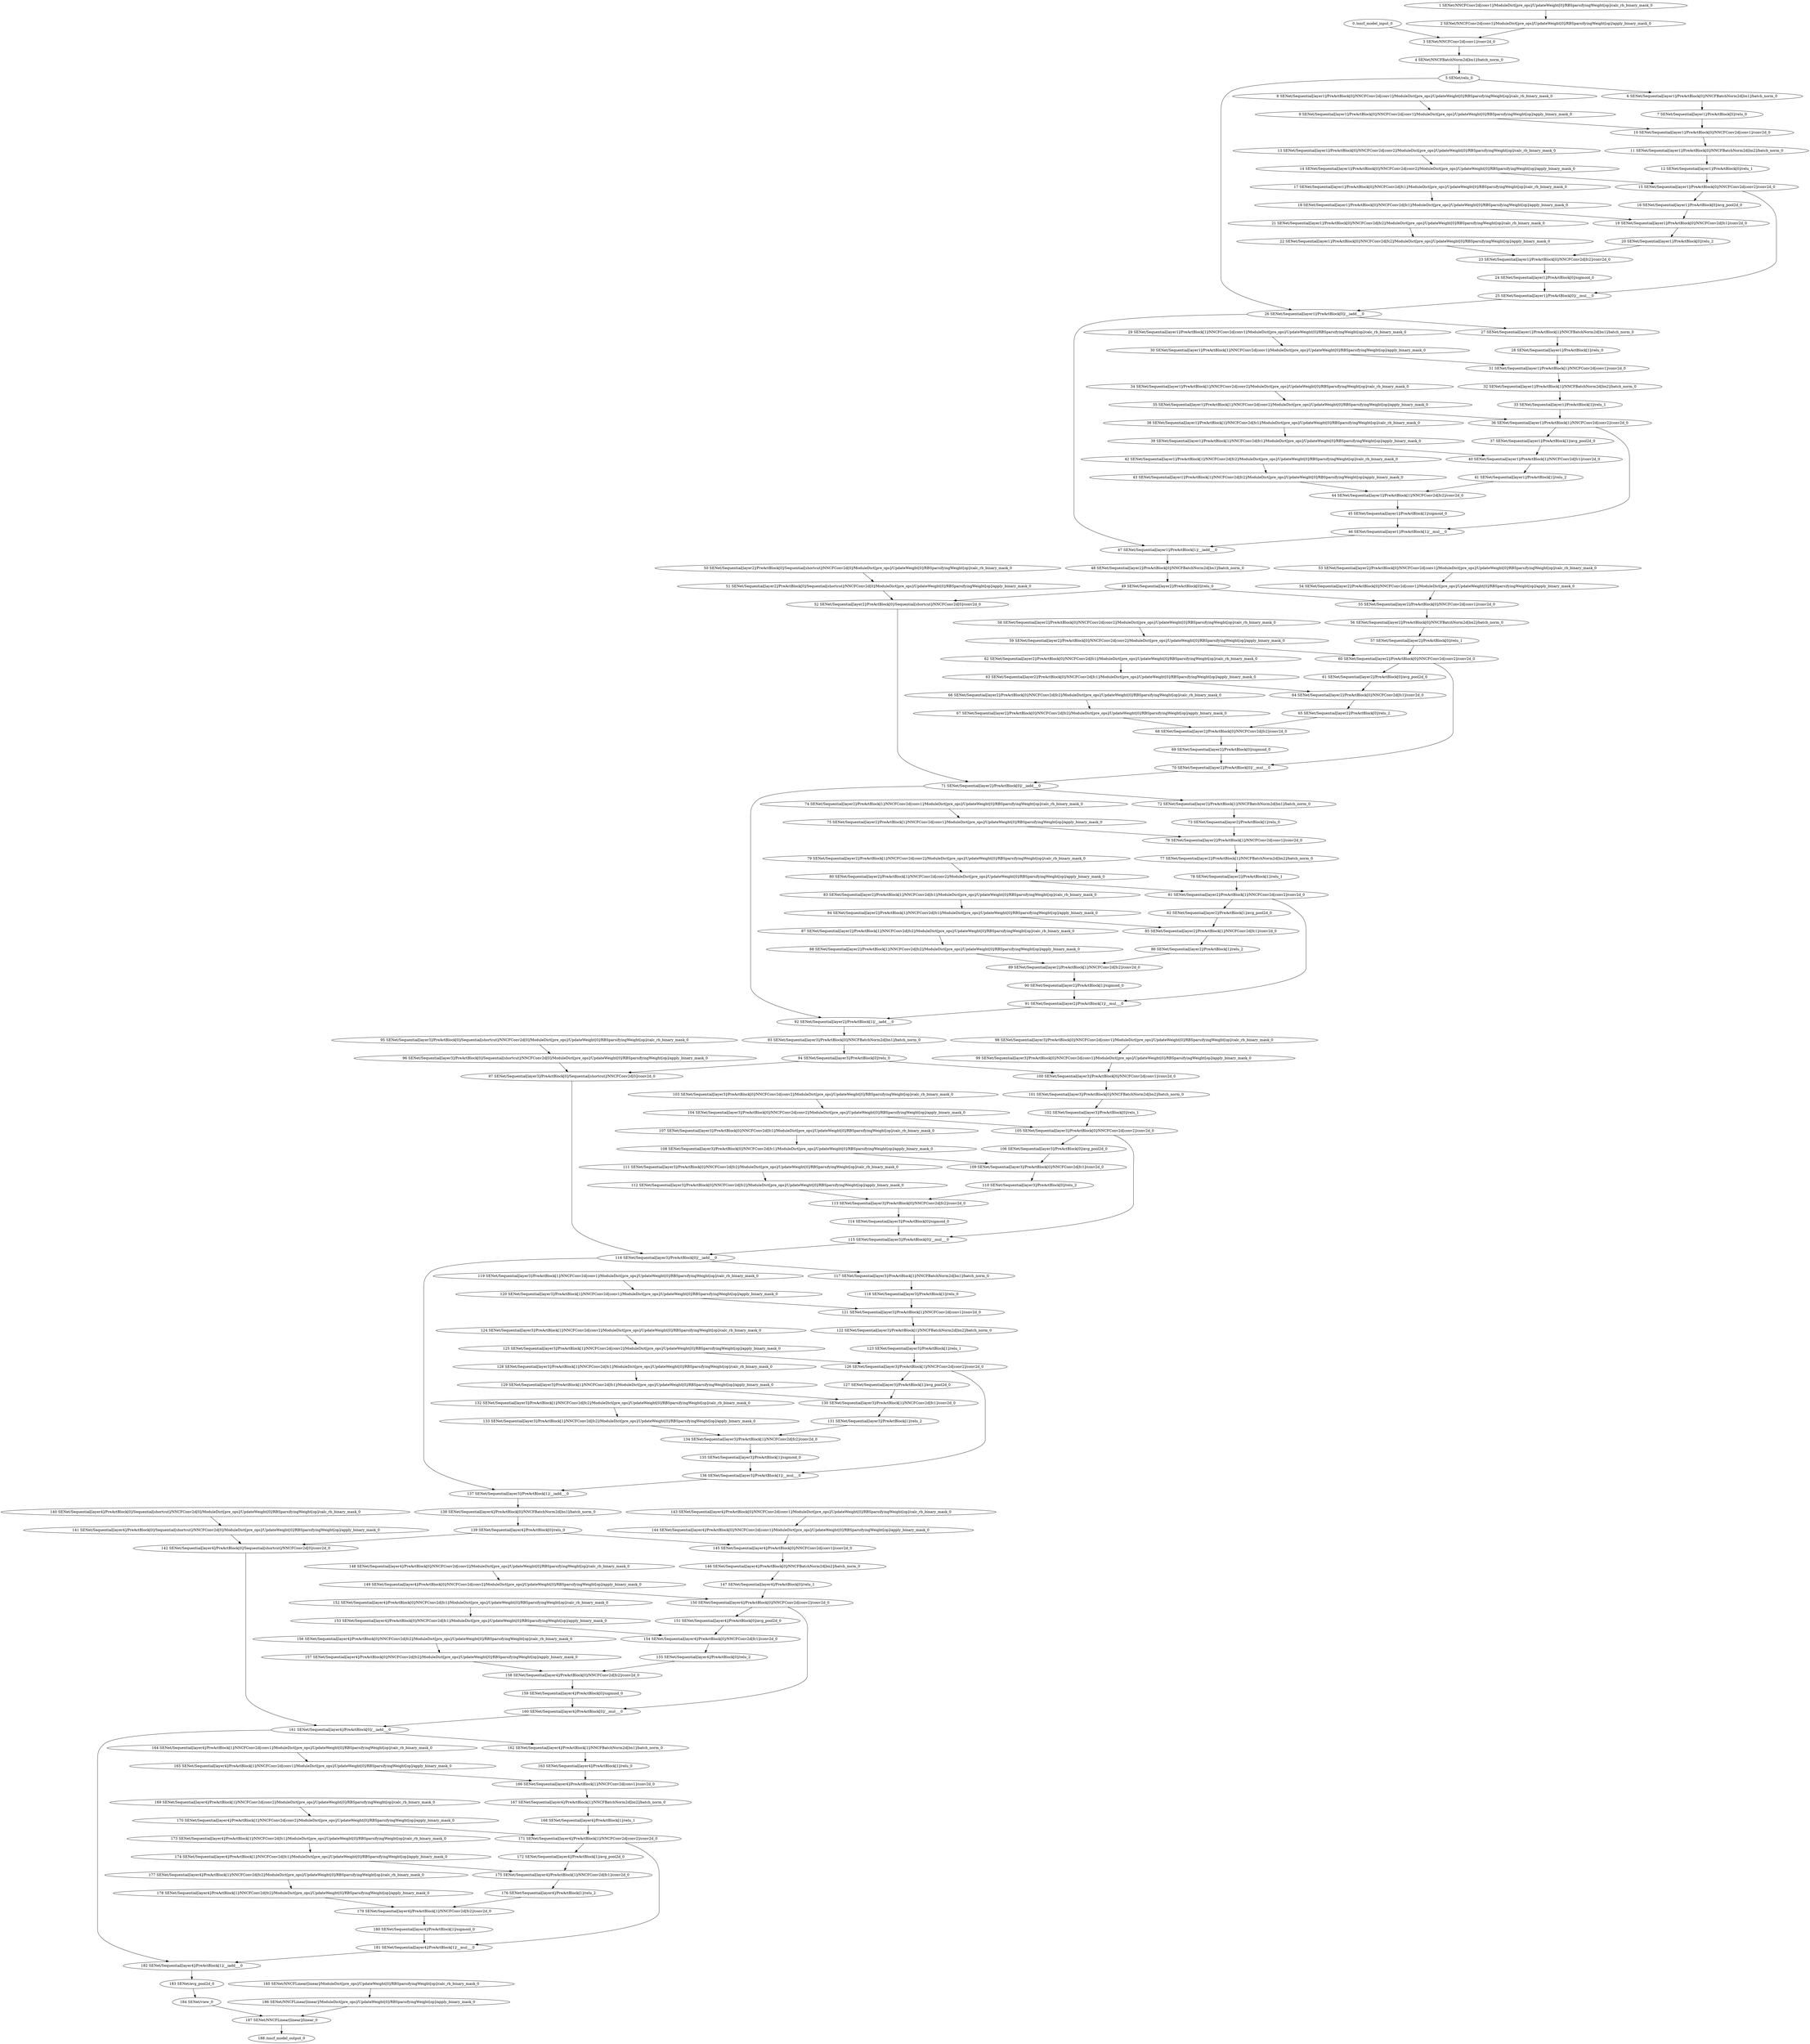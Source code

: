 strict digraph  {
"0 /nncf_model_input_0" [id=0, type=nncf_model_input];
"1 SENet/NNCFConv2d[conv1]/ModuleDict[pre_ops]/UpdateWeight[0]/RBSparsifyingWeight[op]/calc_rb_binary_mask_0" [id=1, type=calc_rb_binary_mask];
"2 SENet/NNCFConv2d[conv1]/ModuleDict[pre_ops]/UpdateWeight[0]/RBSparsifyingWeight[op]/apply_binary_mask_0" [id=2, type=apply_binary_mask];
"3 SENet/NNCFConv2d[conv1]/conv2d_0" [id=3, type=conv2d];
"4 SENet/NNCFBatchNorm2d[bn1]/batch_norm_0" [id=4, type=batch_norm];
"5 SENet/relu_0" [id=5, type=relu];
"6 SENet/Sequential[layer1]/PreActBlock[0]/NNCFBatchNorm2d[bn1]/batch_norm_0" [id=6, type=batch_norm];
"7 SENet/Sequential[layer1]/PreActBlock[0]/relu_0" [id=7, type=relu];
"8 SENet/Sequential[layer1]/PreActBlock[0]/NNCFConv2d[conv1]/ModuleDict[pre_ops]/UpdateWeight[0]/RBSparsifyingWeight[op]/calc_rb_binary_mask_0" [id=8, type=calc_rb_binary_mask];
"9 SENet/Sequential[layer1]/PreActBlock[0]/NNCFConv2d[conv1]/ModuleDict[pre_ops]/UpdateWeight[0]/RBSparsifyingWeight[op]/apply_binary_mask_0" [id=9, type=apply_binary_mask];
"10 SENet/Sequential[layer1]/PreActBlock[0]/NNCFConv2d[conv1]/conv2d_0" [id=10, type=conv2d];
"11 SENet/Sequential[layer1]/PreActBlock[0]/NNCFBatchNorm2d[bn2]/batch_norm_0" [id=11, type=batch_norm];
"12 SENet/Sequential[layer1]/PreActBlock[0]/relu_1" [id=12, type=relu];
"13 SENet/Sequential[layer1]/PreActBlock[0]/NNCFConv2d[conv2]/ModuleDict[pre_ops]/UpdateWeight[0]/RBSparsifyingWeight[op]/calc_rb_binary_mask_0" [id=13, type=calc_rb_binary_mask];
"14 SENet/Sequential[layer1]/PreActBlock[0]/NNCFConv2d[conv2]/ModuleDict[pre_ops]/UpdateWeight[0]/RBSparsifyingWeight[op]/apply_binary_mask_0" [id=14, type=apply_binary_mask];
"15 SENet/Sequential[layer1]/PreActBlock[0]/NNCFConv2d[conv2]/conv2d_0" [id=15, type=conv2d];
"16 SENet/Sequential[layer1]/PreActBlock[0]/avg_pool2d_0" [id=16, type=avg_pool2d];
"17 SENet/Sequential[layer1]/PreActBlock[0]/NNCFConv2d[fc1]/ModuleDict[pre_ops]/UpdateWeight[0]/RBSparsifyingWeight[op]/calc_rb_binary_mask_0" [id=17, type=calc_rb_binary_mask];
"18 SENet/Sequential[layer1]/PreActBlock[0]/NNCFConv2d[fc1]/ModuleDict[pre_ops]/UpdateWeight[0]/RBSparsifyingWeight[op]/apply_binary_mask_0" [id=18, type=apply_binary_mask];
"19 SENet/Sequential[layer1]/PreActBlock[0]/NNCFConv2d[fc1]/conv2d_0" [id=19, type=conv2d];
"20 SENet/Sequential[layer1]/PreActBlock[0]/relu_2" [id=20, type=relu];
"21 SENet/Sequential[layer1]/PreActBlock[0]/NNCFConv2d[fc2]/ModuleDict[pre_ops]/UpdateWeight[0]/RBSparsifyingWeight[op]/calc_rb_binary_mask_0" [id=21, type=calc_rb_binary_mask];
"22 SENet/Sequential[layer1]/PreActBlock[0]/NNCFConv2d[fc2]/ModuleDict[pre_ops]/UpdateWeight[0]/RBSparsifyingWeight[op]/apply_binary_mask_0" [id=22, type=apply_binary_mask];
"23 SENet/Sequential[layer1]/PreActBlock[0]/NNCFConv2d[fc2]/conv2d_0" [id=23, type=conv2d];
"24 SENet/Sequential[layer1]/PreActBlock[0]/sigmoid_0" [id=24, type=sigmoid];
"25 SENet/Sequential[layer1]/PreActBlock[0]/__mul___0" [id=25, type=__mul__];
"26 SENet/Sequential[layer1]/PreActBlock[0]/__iadd___0" [id=26, type=__iadd__];
"27 SENet/Sequential[layer1]/PreActBlock[1]/NNCFBatchNorm2d[bn1]/batch_norm_0" [id=27, type=batch_norm];
"28 SENet/Sequential[layer1]/PreActBlock[1]/relu_0" [id=28, type=relu];
"29 SENet/Sequential[layer1]/PreActBlock[1]/NNCFConv2d[conv1]/ModuleDict[pre_ops]/UpdateWeight[0]/RBSparsifyingWeight[op]/calc_rb_binary_mask_0" [id=29, type=calc_rb_binary_mask];
"30 SENet/Sequential[layer1]/PreActBlock[1]/NNCFConv2d[conv1]/ModuleDict[pre_ops]/UpdateWeight[0]/RBSparsifyingWeight[op]/apply_binary_mask_0" [id=30, type=apply_binary_mask];
"31 SENet/Sequential[layer1]/PreActBlock[1]/NNCFConv2d[conv1]/conv2d_0" [id=31, type=conv2d];
"32 SENet/Sequential[layer1]/PreActBlock[1]/NNCFBatchNorm2d[bn2]/batch_norm_0" [id=32, type=batch_norm];
"33 SENet/Sequential[layer1]/PreActBlock[1]/relu_1" [id=33, type=relu];
"34 SENet/Sequential[layer1]/PreActBlock[1]/NNCFConv2d[conv2]/ModuleDict[pre_ops]/UpdateWeight[0]/RBSparsifyingWeight[op]/calc_rb_binary_mask_0" [id=34, type=calc_rb_binary_mask];
"35 SENet/Sequential[layer1]/PreActBlock[1]/NNCFConv2d[conv2]/ModuleDict[pre_ops]/UpdateWeight[0]/RBSparsifyingWeight[op]/apply_binary_mask_0" [id=35, type=apply_binary_mask];
"36 SENet/Sequential[layer1]/PreActBlock[1]/NNCFConv2d[conv2]/conv2d_0" [id=36, type=conv2d];
"37 SENet/Sequential[layer1]/PreActBlock[1]/avg_pool2d_0" [id=37, type=avg_pool2d];
"38 SENet/Sequential[layer1]/PreActBlock[1]/NNCFConv2d[fc1]/ModuleDict[pre_ops]/UpdateWeight[0]/RBSparsifyingWeight[op]/calc_rb_binary_mask_0" [id=38, type=calc_rb_binary_mask];
"39 SENet/Sequential[layer1]/PreActBlock[1]/NNCFConv2d[fc1]/ModuleDict[pre_ops]/UpdateWeight[0]/RBSparsifyingWeight[op]/apply_binary_mask_0" [id=39, type=apply_binary_mask];
"40 SENet/Sequential[layer1]/PreActBlock[1]/NNCFConv2d[fc1]/conv2d_0" [id=40, type=conv2d];
"41 SENet/Sequential[layer1]/PreActBlock[1]/relu_2" [id=41, type=relu];
"42 SENet/Sequential[layer1]/PreActBlock[1]/NNCFConv2d[fc2]/ModuleDict[pre_ops]/UpdateWeight[0]/RBSparsifyingWeight[op]/calc_rb_binary_mask_0" [id=42, type=calc_rb_binary_mask];
"43 SENet/Sequential[layer1]/PreActBlock[1]/NNCFConv2d[fc2]/ModuleDict[pre_ops]/UpdateWeight[0]/RBSparsifyingWeight[op]/apply_binary_mask_0" [id=43, type=apply_binary_mask];
"44 SENet/Sequential[layer1]/PreActBlock[1]/NNCFConv2d[fc2]/conv2d_0" [id=44, type=conv2d];
"45 SENet/Sequential[layer1]/PreActBlock[1]/sigmoid_0" [id=45, type=sigmoid];
"46 SENet/Sequential[layer1]/PreActBlock[1]/__mul___0" [id=46, type=__mul__];
"47 SENet/Sequential[layer1]/PreActBlock[1]/__iadd___0" [id=47, type=__iadd__];
"48 SENet/Sequential[layer2]/PreActBlock[0]/NNCFBatchNorm2d[bn1]/batch_norm_0" [id=48, type=batch_norm];
"49 SENet/Sequential[layer2]/PreActBlock[0]/relu_0" [id=49, type=relu];
"50 SENet/Sequential[layer2]/PreActBlock[0]/Sequential[shortcut]/NNCFConv2d[0]/ModuleDict[pre_ops]/UpdateWeight[0]/RBSparsifyingWeight[op]/calc_rb_binary_mask_0" [id=50, type=calc_rb_binary_mask];
"51 SENet/Sequential[layer2]/PreActBlock[0]/Sequential[shortcut]/NNCFConv2d[0]/ModuleDict[pre_ops]/UpdateWeight[0]/RBSparsifyingWeight[op]/apply_binary_mask_0" [id=51, type=apply_binary_mask];
"52 SENet/Sequential[layer2]/PreActBlock[0]/Sequential[shortcut]/NNCFConv2d[0]/conv2d_0" [id=52, type=conv2d];
"53 SENet/Sequential[layer2]/PreActBlock[0]/NNCFConv2d[conv1]/ModuleDict[pre_ops]/UpdateWeight[0]/RBSparsifyingWeight[op]/calc_rb_binary_mask_0" [id=53, type=calc_rb_binary_mask];
"54 SENet/Sequential[layer2]/PreActBlock[0]/NNCFConv2d[conv1]/ModuleDict[pre_ops]/UpdateWeight[0]/RBSparsifyingWeight[op]/apply_binary_mask_0" [id=54, type=apply_binary_mask];
"55 SENet/Sequential[layer2]/PreActBlock[0]/NNCFConv2d[conv1]/conv2d_0" [id=55, type=conv2d];
"56 SENet/Sequential[layer2]/PreActBlock[0]/NNCFBatchNorm2d[bn2]/batch_norm_0" [id=56, type=batch_norm];
"57 SENet/Sequential[layer2]/PreActBlock[0]/relu_1" [id=57, type=relu];
"58 SENet/Sequential[layer2]/PreActBlock[0]/NNCFConv2d[conv2]/ModuleDict[pre_ops]/UpdateWeight[0]/RBSparsifyingWeight[op]/calc_rb_binary_mask_0" [id=58, type=calc_rb_binary_mask];
"59 SENet/Sequential[layer2]/PreActBlock[0]/NNCFConv2d[conv2]/ModuleDict[pre_ops]/UpdateWeight[0]/RBSparsifyingWeight[op]/apply_binary_mask_0" [id=59, type=apply_binary_mask];
"60 SENet/Sequential[layer2]/PreActBlock[0]/NNCFConv2d[conv2]/conv2d_0" [id=60, type=conv2d];
"61 SENet/Sequential[layer2]/PreActBlock[0]/avg_pool2d_0" [id=61, type=avg_pool2d];
"62 SENet/Sequential[layer2]/PreActBlock[0]/NNCFConv2d[fc1]/ModuleDict[pre_ops]/UpdateWeight[0]/RBSparsifyingWeight[op]/calc_rb_binary_mask_0" [id=62, type=calc_rb_binary_mask];
"63 SENet/Sequential[layer2]/PreActBlock[0]/NNCFConv2d[fc1]/ModuleDict[pre_ops]/UpdateWeight[0]/RBSparsifyingWeight[op]/apply_binary_mask_0" [id=63, type=apply_binary_mask];
"64 SENet/Sequential[layer2]/PreActBlock[0]/NNCFConv2d[fc1]/conv2d_0" [id=64, type=conv2d];
"65 SENet/Sequential[layer2]/PreActBlock[0]/relu_2" [id=65, type=relu];
"66 SENet/Sequential[layer2]/PreActBlock[0]/NNCFConv2d[fc2]/ModuleDict[pre_ops]/UpdateWeight[0]/RBSparsifyingWeight[op]/calc_rb_binary_mask_0" [id=66, type=calc_rb_binary_mask];
"67 SENet/Sequential[layer2]/PreActBlock[0]/NNCFConv2d[fc2]/ModuleDict[pre_ops]/UpdateWeight[0]/RBSparsifyingWeight[op]/apply_binary_mask_0" [id=67, type=apply_binary_mask];
"68 SENet/Sequential[layer2]/PreActBlock[0]/NNCFConv2d[fc2]/conv2d_0" [id=68, type=conv2d];
"69 SENet/Sequential[layer2]/PreActBlock[0]/sigmoid_0" [id=69, type=sigmoid];
"70 SENet/Sequential[layer2]/PreActBlock[0]/__mul___0" [id=70, type=__mul__];
"71 SENet/Sequential[layer2]/PreActBlock[0]/__iadd___0" [id=71, type=__iadd__];
"72 SENet/Sequential[layer2]/PreActBlock[1]/NNCFBatchNorm2d[bn1]/batch_norm_0" [id=72, type=batch_norm];
"73 SENet/Sequential[layer2]/PreActBlock[1]/relu_0" [id=73, type=relu];
"74 SENet/Sequential[layer2]/PreActBlock[1]/NNCFConv2d[conv1]/ModuleDict[pre_ops]/UpdateWeight[0]/RBSparsifyingWeight[op]/calc_rb_binary_mask_0" [id=74, type=calc_rb_binary_mask];
"75 SENet/Sequential[layer2]/PreActBlock[1]/NNCFConv2d[conv1]/ModuleDict[pre_ops]/UpdateWeight[0]/RBSparsifyingWeight[op]/apply_binary_mask_0" [id=75, type=apply_binary_mask];
"76 SENet/Sequential[layer2]/PreActBlock[1]/NNCFConv2d[conv1]/conv2d_0" [id=76, type=conv2d];
"77 SENet/Sequential[layer2]/PreActBlock[1]/NNCFBatchNorm2d[bn2]/batch_norm_0" [id=77, type=batch_norm];
"78 SENet/Sequential[layer2]/PreActBlock[1]/relu_1" [id=78, type=relu];
"79 SENet/Sequential[layer2]/PreActBlock[1]/NNCFConv2d[conv2]/ModuleDict[pre_ops]/UpdateWeight[0]/RBSparsifyingWeight[op]/calc_rb_binary_mask_0" [id=79, type=calc_rb_binary_mask];
"80 SENet/Sequential[layer2]/PreActBlock[1]/NNCFConv2d[conv2]/ModuleDict[pre_ops]/UpdateWeight[0]/RBSparsifyingWeight[op]/apply_binary_mask_0" [id=80, type=apply_binary_mask];
"81 SENet/Sequential[layer2]/PreActBlock[1]/NNCFConv2d[conv2]/conv2d_0" [id=81, type=conv2d];
"82 SENet/Sequential[layer2]/PreActBlock[1]/avg_pool2d_0" [id=82, type=avg_pool2d];
"83 SENet/Sequential[layer2]/PreActBlock[1]/NNCFConv2d[fc1]/ModuleDict[pre_ops]/UpdateWeight[0]/RBSparsifyingWeight[op]/calc_rb_binary_mask_0" [id=83, type=calc_rb_binary_mask];
"84 SENet/Sequential[layer2]/PreActBlock[1]/NNCFConv2d[fc1]/ModuleDict[pre_ops]/UpdateWeight[0]/RBSparsifyingWeight[op]/apply_binary_mask_0" [id=84, type=apply_binary_mask];
"85 SENet/Sequential[layer2]/PreActBlock[1]/NNCFConv2d[fc1]/conv2d_0" [id=85, type=conv2d];
"86 SENet/Sequential[layer2]/PreActBlock[1]/relu_2" [id=86, type=relu];
"87 SENet/Sequential[layer2]/PreActBlock[1]/NNCFConv2d[fc2]/ModuleDict[pre_ops]/UpdateWeight[0]/RBSparsifyingWeight[op]/calc_rb_binary_mask_0" [id=87, type=calc_rb_binary_mask];
"88 SENet/Sequential[layer2]/PreActBlock[1]/NNCFConv2d[fc2]/ModuleDict[pre_ops]/UpdateWeight[0]/RBSparsifyingWeight[op]/apply_binary_mask_0" [id=88, type=apply_binary_mask];
"89 SENet/Sequential[layer2]/PreActBlock[1]/NNCFConv2d[fc2]/conv2d_0" [id=89, type=conv2d];
"90 SENet/Sequential[layer2]/PreActBlock[1]/sigmoid_0" [id=90, type=sigmoid];
"91 SENet/Sequential[layer2]/PreActBlock[1]/__mul___0" [id=91, type=__mul__];
"92 SENet/Sequential[layer2]/PreActBlock[1]/__iadd___0" [id=92, type=__iadd__];
"93 SENet/Sequential[layer3]/PreActBlock[0]/NNCFBatchNorm2d[bn1]/batch_norm_0" [id=93, type=batch_norm];
"94 SENet/Sequential[layer3]/PreActBlock[0]/relu_0" [id=94, type=relu];
"95 SENet/Sequential[layer3]/PreActBlock[0]/Sequential[shortcut]/NNCFConv2d[0]/ModuleDict[pre_ops]/UpdateWeight[0]/RBSparsifyingWeight[op]/calc_rb_binary_mask_0" [id=95, type=calc_rb_binary_mask];
"96 SENet/Sequential[layer3]/PreActBlock[0]/Sequential[shortcut]/NNCFConv2d[0]/ModuleDict[pre_ops]/UpdateWeight[0]/RBSparsifyingWeight[op]/apply_binary_mask_0" [id=96, type=apply_binary_mask];
"97 SENet/Sequential[layer3]/PreActBlock[0]/Sequential[shortcut]/NNCFConv2d[0]/conv2d_0" [id=97, type=conv2d];
"98 SENet/Sequential[layer3]/PreActBlock[0]/NNCFConv2d[conv1]/ModuleDict[pre_ops]/UpdateWeight[0]/RBSparsifyingWeight[op]/calc_rb_binary_mask_0" [id=98, type=calc_rb_binary_mask];
"99 SENet/Sequential[layer3]/PreActBlock[0]/NNCFConv2d[conv1]/ModuleDict[pre_ops]/UpdateWeight[0]/RBSparsifyingWeight[op]/apply_binary_mask_0" [id=99, type=apply_binary_mask];
"100 SENet/Sequential[layer3]/PreActBlock[0]/NNCFConv2d[conv1]/conv2d_0" [id=100, type=conv2d];
"101 SENet/Sequential[layer3]/PreActBlock[0]/NNCFBatchNorm2d[bn2]/batch_norm_0" [id=101, type=batch_norm];
"102 SENet/Sequential[layer3]/PreActBlock[0]/relu_1" [id=102, type=relu];
"103 SENet/Sequential[layer3]/PreActBlock[0]/NNCFConv2d[conv2]/ModuleDict[pre_ops]/UpdateWeight[0]/RBSparsifyingWeight[op]/calc_rb_binary_mask_0" [id=103, type=calc_rb_binary_mask];
"104 SENet/Sequential[layer3]/PreActBlock[0]/NNCFConv2d[conv2]/ModuleDict[pre_ops]/UpdateWeight[0]/RBSparsifyingWeight[op]/apply_binary_mask_0" [id=104, type=apply_binary_mask];
"105 SENet/Sequential[layer3]/PreActBlock[0]/NNCFConv2d[conv2]/conv2d_0" [id=105, type=conv2d];
"106 SENet/Sequential[layer3]/PreActBlock[0]/avg_pool2d_0" [id=106, type=avg_pool2d];
"107 SENet/Sequential[layer3]/PreActBlock[0]/NNCFConv2d[fc1]/ModuleDict[pre_ops]/UpdateWeight[0]/RBSparsifyingWeight[op]/calc_rb_binary_mask_0" [id=107, type=calc_rb_binary_mask];
"108 SENet/Sequential[layer3]/PreActBlock[0]/NNCFConv2d[fc1]/ModuleDict[pre_ops]/UpdateWeight[0]/RBSparsifyingWeight[op]/apply_binary_mask_0" [id=108, type=apply_binary_mask];
"109 SENet/Sequential[layer3]/PreActBlock[0]/NNCFConv2d[fc1]/conv2d_0" [id=109, type=conv2d];
"110 SENet/Sequential[layer3]/PreActBlock[0]/relu_2" [id=110, type=relu];
"111 SENet/Sequential[layer3]/PreActBlock[0]/NNCFConv2d[fc2]/ModuleDict[pre_ops]/UpdateWeight[0]/RBSparsifyingWeight[op]/calc_rb_binary_mask_0" [id=111, type=calc_rb_binary_mask];
"112 SENet/Sequential[layer3]/PreActBlock[0]/NNCFConv2d[fc2]/ModuleDict[pre_ops]/UpdateWeight[0]/RBSparsifyingWeight[op]/apply_binary_mask_0" [id=112, type=apply_binary_mask];
"113 SENet/Sequential[layer3]/PreActBlock[0]/NNCFConv2d[fc2]/conv2d_0" [id=113, type=conv2d];
"114 SENet/Sequential[layer3]/PreActBlock[0]/sigmoid_0" [id=114, type=sigmoid];
"115 SENet/Sequential[layer3]/PreActBlock[0]/__mul___0" [id=115, type=__mul__];
"116 SENet/Sequential[layer3]/PreActBlock[0]/__iadd___0" [id=116, type=__iadd__];
"117 SENet/Sequential[layer3]/PreActBlock[1]/NNCFBatchNorm2d[bn1]/batch_norm_0" [id=117, type=batch_norm];
"118 SENet/Sequential[layer3]/PreActBlock[1]/relu_0" [id=118, type=relu];
"119 SENet/Sequential[layer3]/PreActBlock[1]/NNCFConv2d[conv1]/ModuleDict[pre_ops]/UpdateWeight[0]/RBSparsifyingWeight[op]/calc_rb_binary_mask_0" [id=119, type=calc_rb_binary_mask];
"120 SENet/Sequential[layer3]/PreActBlock[1]/NNCFConv2d[conv1]/ModuleDict[pre_ops]/UpdateWeight[0]/RBSparsifyingWeight[op]/apply_binary_mask_0" [id=120, type=apply_binary_mask];
"121 SENet/Sequential[layer3]/PreActBlock[1]/NNCFConv2d[conv1]/conv2d_0" [id=121, type=conv2d];
"122 SENet/Sequential[layer3]/PreActBlock[1]/NNCFBatchNorm2d[bn2]/batch_norm_0" [id=122, type=batch_norm];
"123 SENet/Sequential[layer3]/PreActBlock[1]/relu_1" [id=123, type=relu];
"124 SENet/Sequential[layer3]/PreActBlock[1]/NNCFConv2d[conv2]/ModuleDict[pre_ops]/UpdateWeight[0]/RBSparsifyingWeight[op]/calc_rb_binary_mask_0" [id=124, type=calc_rb_binary_mask];
"125 SENet/Sequential[layer3]/PreActBlock[1]/NNCFConv2d[conv2]/ModuleDict[pre_ops]/UpdateWeight[0]/RBSparsifyingWeight[op]/apply_binary_mask_0" [id=125, type=apply_binary_mask];
"126 SENet/Sequential[layer3]/PreActBlock[1]/NNCFConv2d[conv2]/conv2d_0" [id=126, type=conv2d];
"127 SENet/Sequential[layer3]/PreActBlock[1]/avg_pool2d_0" [id=127, type=avg_pool2d];
"128 SENet/Sequential[layer3]/PreActBlock[1]/NNCFConv2d[fc1]/ModuleDict[pre_ops]/UpdateWeight[0]/RBSparsifyingWeight[op]/calc_rb_binary_mask_0" [id=128, type=calc_rb_binary_mask];
"129 SENet/Sequential[layer3]/PreActBlock[1]/NNCFConv2d[fc1]/ModuleDict[pre_ops]/UpdateWeight[0]/RBSparsifyingWeight[op]/apply_binary_mask_0" [id=129, type=apply_binary_mask];
"130 SENet/Sequential[layer3]/PreActBlock[1]/NNCFConv2d[fc1]/conv2d_0" [id=130, type=conv2d];
"131 SENet/Sequential[layer3]/PreActBlock[1]/relu_2" [id=131, type=relu];
"132 SENet/Sequential[layer3]/PreActBlock[1]/NNCFConv2d[fc2]/ModuleDict[pre_ops]/UpdateWeight[0]/RBSparsifyingWeight[op]/calc_rb_binary_mask_0" [id=132, type=calc_rb_binary_mask];
"133 SENet/Sequential[layer3]/PreActBlock[1]/NNCFConv2d[fc2]/ModuleDict[pre_ops]/UpdateWeight[0]/RBSparsifyingWeight[op]/apply_binary_mask_0" [id=133, type=apply_binary_mask];
"134 SENet/Sequential[layer3]/PreActBlock[1]/NNCFConv2d[fc2]/conv2d_0" [id=134, type=conv2d];
"135 SENet/Sequential[layer3]/PreActBlock[1]/sigmoid_0" [id=135, type=sigmoid];
"136 SENet/Sequential[layer3]/PreActBlock[1]/__mul___0" [id=136, type=__mul__];
"137 SENet/Sequential[layer3]/PreActBlock[1]/__iadd___0" [id=137, type=__iadd__];
"138 SENet/Sequential[layer4]/PreActBlock[0]/NNCFBatchNorm2d[bn1]/batch_norm_0" [id=138, type=batch_norm];
"139 SENet/Sequential[layer4]/PreActBlock[0]/relu_0" [id=139, type=relu];
"140 SENet/Sequential[layer4]/PreActBlock[0]/Sequential[shortcut]/NNCFConv2d[0]/ModuleDict[pre_ops]/UpdateWeight[0]/RBSparsifyingWeight[op]/calc_rb_binary_mask_0" [id=140, type=calc_rb_binary_mask];
"141 SENet/Sequential[layer4]/PreActBlock[0]/Sequential[shortcut]/NNCFConv2d[0]/ModuleDict[pre_ops]/UpdateWeight[0]/RBSparsifyingWeight[op]/apply_binary_mask_0" [id=141, type=apply_binary_mask];
"142 SENet/Sequential[layer4]/PreActBlock[0]/Sequential[shortcut]/NNCFConv2d[0]/conv2d_0" [id=142, type=conv2d];
"143 SENet/Sequential[layer4]/PreActBlock[0]/NNCFConv2d[conv1]/ModuleDict[pre_ops]/UpdateWeight[0]/RBSparsifyingWeight[op]/calc_rb_binary_mask_0" [id=143, type=calc_rb_binary_mask];
"144 SENet/Sequential[layer4]/PreActBlock[0]/NNCFConv2d[conv1]/ModuleDict[pre_ops]/UpdateWeight[0]/RBSparsifyingWeight[op]/apply_binary_mask_0" [id=144, type=apply_binary_mask];
"145 SENet/Sequential[layer4]/PreActBlock[0]/NNCFConv2d[conv1]/conv2d_0" [id=145, type=conv2d];
"146 SENet/Sequential[layer4]/PreActBlock[0]/NNCFBatchNorm2d[bn2]/batch_norm_0" [id=146, type=batch_norm];
"147 SENet/Sequential[layer4]/PreActBlock[0]/relu_1" [id=147, type=relu];
"148 SENet/Sequential[layer4]/PreActBlock[0]/NNCFConv2d[conv2]/ModuleDict[pre_ops]/UpdateWeight[0]/RBSparsifyingWeight[op]/calc_rb_binary_mask_0" [id=148, type=calc_rb_binary_mask];
"149 SENet/Sequential[layer4]/PreActBlock[0]/NNCFConv2d[conv2]/ModuleDict[pre_ops]/UpdateWeight[0]/RBSparsifyingWeight[op]/apply_binary_mask_0" [id=149, type=apply_binary_mask];
"150 SENet/Sequential[layer4]/PreActBlock[0]/NNCFConv2d[conv2]/conv2d_0" [id=150, type=conv2d];
"151 SENet/Sequential[layer4]/PreActBlock[0]/avg_pool2d_0" [id=151, type=avg_pool2d];
"152 SENet/Sequential[layer4]/PreActBlock[0]/NNCFConv2d[fc1]/ModuleDict[pre_ops]/UpdateWeight[0]/RBSparsifyingWeight[op]/calc_rb_binary_mask_0" [id=152, type=calc_rb_binary_mask];
"153 SENet/Sequential[layer4]/PreActBlock[0]/NNCFConv2d[fc1]/ModuleDict[pre_ops]/UpdateWeight[0]/RBSparsifyingWeight[op]/apply_binary_mask_0" [id=153, type=apply_binary_mask];
"154 SENet/Sequential[layer4]/PreActBlock[0]/NNCFConv2d[fc1]/conv2d_0" [id=154, type=conv2d];
"155 SENet/Sequential[layer4]/PreActBlock[0]/relu_2" [id=155, type=relu];
"156 SENet/Sequential[layer4]/PreActBlock[0]/NNCFConv2d[fc2]/ModuleDict[pre_ops]/UpdateWeight[0]/RBSparsifyingWeight[op]/calc_rb_binary_mask_0" [id=156, type=calc_rb_binary_mask];
"157 SENet/Sequential[layer4]/PreActBlock[0]/NNCFConv2d[fc2]/ModuleDict[pre_ops]/UpdateWeight[0]/RBSparsifyingWeight[op]/apply_binary_mask_0" [id=157, type=apply_binary_mask];
"158 SENet/Sequential[layer4]/PreActBlock[0]/NNCFConv2d[fc2]/conv2d_0" [id=158, type=conv2d];
"159 SENet/Sequential[layer4]/PreActBlock[0]/sigmoid_0" [id=159, type=sigmoid];
"160 SENet/Sequential[layer4]/PreActBlock[0]/__mul___0" [id=160, type=__mul__];
"161 SENet/Sequential[layer4]/PreActBlock[0]/__iadd___0" [id=161, type=__iadd__];
"162 SENet/Sequential[layer4]/PreActBlock[1]/NNCFBatchNorm2d[bn1]/batch_norm_0" [id=162, type=batch_norm];
"163 SENet/Sequential[layer4]/PreActBlock[1]/relu_0" [id=163, type=relu];
"164 SENet/Sequential[layer4]/PreActBlock[1]/NNCFConv2d[conv1]/ModuleDict[pre_ops]/UpdateWeight[0]/RBSparsifyingWeight[op]/calc_rb_binary_mask_0" [id=164, type=calc_rb_binary_mask];
"165 SENet/Sequential[layer4]/PreActBlock[1]/NNCFConv2d[conv1]/ModuleDict[pre_ops]/UpdateWeight[0]/RBSparsifyingWeight[op]/apply_binary_mask_0" [id=165, type=apply_binary_mask];
"166 SENet/Sequential[layer4]/PreActBlock[1]/NNCFConv2d[conv1]/conv2d_0" [id=166, type=conv2d];
"167 SENet/Sequential[layer4]/PreActBlock[1]/NNCFBatchNorm2d[bn2]/batch_norm_0" [id=167, type=batch_norm];
"168 SENet/Sequential[layer4]/PreActBlock[1]/relu_1" [id=168, type=relu];
"169 SENet/Sequential[layer4]/PreActBlock[1]/NNCFConv2d[conv2]/ModuleDict[pre_ops]/UpdateWeight[0]/RBSparsifyingWeight[op]/calc_rb_binary_mask_0" [id=169, type=calc_rb_binary_mask];
"170 SENet/Sequential[layer4]/PreActBlock[1]/NNCFConv2d[conv2]/ModuleDict[pre_ops]/UpdateWeight[0]/RBSparsifyingWeight[op]/apply_binary_mask_0" [id=170, type=apply_binary_mask];
"171 SENet/Sequential[layer4]/PreActBlock[1]/NNCFConv2d[conv2]/conv2d_0" [id=171, type=conv2d];
"172 SENet/Sequential[layer4]/PreActBlock[1]/avg_pool2d_0" [id=172, type=avg_pool2d];
"173 SENet/Sequential[layer4]/PreActBlock[1]/NNCFConv2d[fc1]/ModuleDict[pre_ops]/UpdateWeight[0]/RBSparsifyingWeight[op]/calc_rb_binary_mask_0" [id=173, type=calc_rb_binary_mask];
"174 SENet/Sequential[layer4]/PreActBlock[1]/NNCFConv2d[fc1]/ModuleDict[pre_ops]/UpdateWeight[0]/RBSparsifyingWeight[op]/apply_binary_mask_0" [id=174, type=apply_binary_mask];
"175 SENet/Sequential[layer4]/PreActBlock[1]/NNCFConv2d[fc1]/conv2d_0" [id=175, type=conv2d];
"176 SENet/Sequential[layer4]/PreActBlock[1]/relu_2" [id=176, type=relu];
"177 SENet/Sequential[layer4]/PreActBlock[1]/NNCFConv2d[fc2]/ModuleDict[pre_ops]/UpdateWeight[0]/RBSparsifyingWeight[op]/calc_rb_binary_mask_0" [id=177, type=calc_rb_binary_mask];
"178 SENet/Sequential[layer4]/PreActBlock[1]/NNCFConv2d[fc2]/ModuleDict[pre_ops]/UpdateWeight[0]/RBSparsifyingWeight[op]/apply_binary_mask_0" [id=178, type=apply_binary_mask];
"179 SENet/Sequential[layer4]/PreActBlock[1]/NNCFConv2d[fc2]/conv2d_0" [id=179, type=conv2d];
"180 SENet/Sequential[layer4]/PreActBlock[1]/sigmoid_0" [id=180, type=sigmoid];
"181 SENet/Sequential[layer4]/PreActBlock[1]/__mul___0" [id=181, type=__mul__];
"182 SENet/Sequential[layer4]/PreActBlock[1]/__iadd___0" [id=182, type=__iadd__];
"183 SENet/avg_pool2d_0" [id=183, type=avg_pool2d];
"184 SENet/view_0" [id=184, type=view];
"185 SENet/NNCFLinear[linear]/ModuleDict[pre_ops]/UpdateWeight[0]/RBSparsifyingWeight[op]/calc_rb_binary_mask_0" [id=185, type=calc_rb_binary_mask];
"186 SENet/NNCFLinear[linear]/ModuleDict[pre_ops]/UpdateWeight[0]/RBSparsifyingWeight[op]/apply_binary_mask_0" [id=186, type=apply_binary_mask];
"187 SENet/NNCFLinear[linear]/linear_0" [id=187, type=linear];
"188 /nncf_model_output_0" [id=188, type=nncf_model_output];
"0 /nncf_model_input_0" -> "3 SENet/NNCFConv2d[conv1]/conv2d_0";
"1 SENet/NNCFConv2d[conv1]/ModuleDict[pre_ops]/UpdateWeight[0]/RBSparsifyingWeight[op]/calc_rb_binary_mask_0" -> "2 SENet/NNCFConv2d[conv1]/ModuleDict[pre_ops]/UpdateWeight[0]/RBSparsifyingWeight[op]/apply_binary_mask_0";
"2 SENet/NNCFConv2d[conv1]/ModuleDict[pre_ops]/UpdateWeight[0]/RBSparsifyingWeight[op]/apply_binary_mask_0" -> "3 SENet/NNCFConv2d[conv1]/conv2d_0";
"3 SENet/NNCFConv2d[conv1]/conv2d_0" -> "4 SENet/NNCFBatchNorm2d[bn1]/batch_norm_0";
"4 SENet/NNCFBatchNorm2d[bn1]/batch_norm_0" -> "5 SENet/relu_0";
"5 SENet/relu_0" -> "6 SENet/Sequential[layer1]/PreActBlock[0]/NNCFBatchNorm2d[bn1]/batch_norm_0";
"6 SENet/Sequential[layer1]/PreActBlock[0]/NNCFBatchNorm2d[bn1]/batch_norm_0" -> "7 SENet/Sequential[layer1]/PreActBlock[0]/relu_0";
"8 SENet/Sequential[layer1]/PreActBlock[0]/NNCFConv2d[conv1]/ModuleDict[pre_ops]/UpdateWeight[0]/RBSparsifyingWeight[op]/calc_rb_binary_mask_0" -> "9 SENet/Sequential[layer1]/PreActBlock[0]/NNCFConv2d[conv1]/ModuleDict[pre_ops]/UpdateWeight[0]/RBSparsifyingWeight[op]/apply_binary_mask_0";
"5 SENet/relu_0" -> "26 SENet/Sequential[layer1]/PreActBlock[0]/__iadd___0";
"7 SENet/Sequential[layer1]/PreActBlock[0]/relu_0" -> "10 SENet/Sequential[layer1]/PreActBlock[0]/NNCFConv2d[conv1]/conv2d_0";
"9 SENet/Sequential[layer1]/PreActBlock[0]/NNCFConv2d[conv1]/ModuleDict[pre_ops]/UpdateWeight[0]/RBSparsifyingWeight[op]/apply_binary_mask_0" -> "10 SENet/Sequential[layer1]/PreActBlock[0]/NNCFConv2d[conv1]/conv2d_0";
"10 SENet/Sequential[layer1]/PreActBlock[0]/NNCFConv2d[conv1]/conv2d_0" -> "11 SENet/Sequential[layer1]/PreActBlock[0]/NNCFBatchNorm2d[bn2]/batch_norm_0";
"11 SENet/Sequential[layer1]/PreActBlock[0]/NNCFBatchNorm2d[bn2]/batch_norm_0" -> "12 SENet/Sequential[layer1]/PreActBlock[0]/relu_1";
"12 SENet/Sequential[layer1]/PreActBlock[0]/relu_1" -> "15 SENet/Sequential[layer1]/PreActBlock[0]/NNCFConv2d[conv2]/conv2d_0";
"13 SENet/Sequential[layer1]/PreActBlock[0]/NNCFConv2d[conv2]/ModuleDict[pre_ops]/UpdateWeight[0]/RBSparsifyingWeight[op]/calc_rb_binary_mask_0" -> "14 SENet/Sequential[layer1]/PreActBlock[0]/NNCFConv2d[conv2]/ModuleDict[pre_ops]/UpdateWeight[0]/RBSparsifyingWeight[op]/apply_binary_mask_0";
"14 SENet/Sequential[layer1]/PreActBlock[0]/NNCFConv2d[conv2]/ModuleDict[pre_ops]/UpdateWeight[0]/RBSparsifyingWeight[op]/apply_binary_mask_0" -> "15 SENet/Sequential[layer1]/PreActBlock[0]/NNCFConv2d[conv2]/conv2d_0";
"15 SENet/Sequential[layer1]/PreActBlock[0]/NNCFConv2d[conv2]/conv2d_0" -> "16 SENet/Sequential[layer1]/PreActBlock[0]/avg_pool2d_0";
"15 SENet/Sequential[layer1]/PreActBlock[0]/NNCFConv2d[conv2]/conv2d_0" -> "25 SENet/Sequential[layer1]/PreActBlock[0]/__mul___0";
"16 SENet/Sequential[layer1]/PreActBlock[0]/avg_pool2d_0" -> "19 SENet/Sequential[layer1]/PreActBlock[0]/NNCFConv2d[fc1]/conv2d_0";
"17 SENet/Sequential[layer1]/PreActBlock[0]/NNCFConv2d[fc1]/ModuleDict[pre_ops]/UpdateWeight[0]/RBSparsifyingWeight[op]/calc_rb_binary_mask_0" -> "18 SENet/Sequential[layer1]/PreActBlock[0]/NNCFConv2d[fc1]/ModuleDict[pre_ops]/UpdateWeight[0]/RBSparsifyingWeight[op]/apply_binary_mask_0";
"18 SENet/Sequential[layer1]/PreActBlock[0]/NNCFConv2d[fc1]/ModuleDict[pre_ops]/UpdateWeight[0]/RBSparsifyingWeight[op]/apply_binary_mask_0" -> "19 SENet/Sequential[layer1]/PreActBlock[0]/NNCFConv2d[fc1]/conv2d_0";
"19 SENet/Sequential[layer1]/PreActBlock[0]/NNCFConv2d[fc1]/conv2d_0" -> "20 SENet/Sequential[layer1]/PreActBlock[0]/relu_2";
"20 SENet/Sequential[layer1]/PreActBlock[0]/relu_2" -> "23 SENet/Sequential[layer1]/PreActBlock[0]/NNCFConv2d[fc2]/conv2d_0";
"21 SENet/Sequential[layer1]/PreActBlock[0]/NNCFConv2d[fc2]/ModuleDict[pre_ops]/UpdateWeight[0]/RBSparsifyingWeight[op]/calc_rb_binary_mask_0" -> "22 SENet/Sequential[layer1]/PreActBlock[0]/NNCFConv2d[fc2]/ModuleDict[pre_ops]/UpdateWeight[0]/RBSparsifyingWeight[op]/apply_binary_mask_0";
"22 SENet/Sequential[layer1]/PreActBlock[0]/NNCFConv2d[fc2]/ModuleDict[pre_ops]/UpdateWeight[0]/RBSparsifyingWeight[op]/apply_binary_mask_0" -> "23 SENet/Sequential[layer1]/PreActBlock[0]/NNCFConv2d[fc2]/conv2d_0";
"23 SENet/Sequential[layer1]/PreActBlock[0]/NNCFConv2d[fc2]/conv2d_0" -> "24 SENet/Sequential[layer1]/PreActBlock[0]/sigmoid_0";
"24 SENet/Sequential[layer1]/PreActBlock[0]/sigmoid_0" -> "25 SENet/Sequential[layer1]/PreActBlock[0]/__mul___0";
"25 SENet/Sequential[layer1]/PreActBlock[0]/__mul___0" -> "26 SENet/Sequential[layer1]/PreActBlock[0]/__iadd___0";
"26 SENet/Sequential[layer1]/PreActBlock[0]/__iadd___0" -> "27 SENet/Sequential[layer1]/PreActBlock[1]/NNCFBatchNorm2d[bn1]/batch_norm_0";
"26 SENet/Sequential[layer1]/PreActBlock[0]/__iadd___0" -> "47 SENet/Sequential[layer1]/PreActBlock[1]/__iadd___0";
"27 SENet/Sequential[layer1]/PreActBlock[1]/NNCFBatchNorm2d[bn1]/batch_norm_0" -> "28 SENet/Sequential[layer1]/PreActBlock[1]/relu_0";
"28 SENet/Sequential[layer1]/PreActBlock[1]/relu_0" -> "31 SENet/Sequential[layer1]/PreActBlock[1]/NNCFConv2d[conv1]/conv2d_0";
"29 SENet/Sequential[layer1]/PreActBlock[1]/NNCFConv2d[conv1]/ModuleDict[pre_ops]/UpdateWeight[0]/RBSparsifyingWeight[op]/calc_rb_binary_mask_0" -> "30 SENet/Sequential[layer1]/PreActBlock[1]/NNCFConv2d[conv1]/ModuleDict[pre_ops]/UpdateWeight[0]/RBSparsifyingWeight[op]/apply_binary_mask_0";
"30 SENet/Sequential[layer1]/PreActBlock[1]/NNCFConv2d[conv1]/ModuleDict[pre_ops]/UpdateWeight[0]/RBSparsifyingWeight[op]/apply_binary_mask_0" -> "31 SENet/Sequential[layer1]/PreActBlock[1]/NNCFConv2d[conv1]/conv2d_0";
"31 SENet/Sequential[layer1]/PreActBlock[1]/NNCFConv2d[conv1]/conv2d_0" -> "32 SENet/Sequential[layer1]/PreActBlock[1]/NNCFBatchNorm2d[bn2]/batch_norm_0";
"32 SENet/Sequential[layer1]/PreActBlock[1]/NNCFBatchNorm2d[bn2]/batch_norm_0" -> "33 SENet/Sequential[layer1]/PreActBlock[1]/relu_1";
"33 SENet/Sequential[layer1]/PreActBlock[1]/relu_1" -> "36 SENet/Sequential[layer1]/PreActBlock[1]/NNCFConv2d[conv2]/conv2d_0";
"34 SENet/Sequential[layer1]/PreActBlock[1]/NNCFConv2d[conv2]/ModuleDict[pre_ops]/UpdateWeight[0]/RBSparsifyingWeight[op]/calc_rb_binary_mask_0" -> "35 SENet/Sequential[layer1]/PreActBlock[1]/NNCFConv2d[conv2]/ModuleDict[pre_ops]/UpdateWeight[0]/RBSparsifyingWeight[op]/apply_binary_mask_0";
"35 SENet/Sequential[layer1]/PreActBlock[1]/NNCFConv2d[conv2]/ModuleDict[pre_ops]/UpdateWeight[0]/RBSparsifyingWeight[op]/apply_binary_mask_0" -> "36 SENet/Sequential[layer1]/PreActBlock[1]/NNCFConv2d[conv2]/conv2d_0";
"36 SENet/Sequential[layer1]/PreActBlock[1]/NNCFConv2d[conv2]/conv2d_0" -> "37 SENet/Sequential[layer1]/PreActBlock[1]/avg_pool2d_0";
"36 SENet/Sequential[layer1]/PreActBlock[1]/NNCFConv2d[conv2]/conv2d_0" -> "46 SENet/Sequential[layer1]/PreActBlock[1]/__mul___0";
"37 SENet/Sequential[layer1]/PreActBlock[1]/avg_pool2d_0" -> "40 SENet/Sequential[layer1]/PreActBlock[1]/NNCFConv2d[fc1]/conv2d_0";
"38 SENet/Sequential[layer1]/PreActBlock[1]/NNCFConv2d[fc1]/ModuleDict[pre_ops]/UpdateWeight[0]/RBSparsifyingWeight[op]/calc_rb_binary_mask_0" -> "39 SENet/Sequential[layer1]/PreActBlock[1]/NNCFConv2d[fc1]/ModuleDict[pre_ops]/UpdateWeight[0]/RBSparsifyingWeight[op]/apply_binary_mask_0";
"39 SENet/Sequential[layer1]/PreActBlock[1]/NNCFConv2d[fc1]/ModuleDict[pre_ops]/UpdateWeight[0]/RBSparsifyingWeight[op]/apply_binary_mask_0" -> "40 SENet/Sequential[layer1]/PreActBlock[1]/NNCFConv2d[fc1]/conv2d_0";
"40 SENet/Sequential[layer1]/PreActBlock[1]/NNCFConv2d[fc1]/conv2d_0" -> "41 SENet/Sequential[layer1]/PreActBlock[1]/relu_2";
"41 SENet/Sequential[layer1]/PreActBlock[1]/relu_2" -> "44 SENet/Sequential[layer1]/PreActBlock[1]/NNCFConv2d[fc2]/conv2d_0";
"42 SENet/Sequential[layer1]/PreActBlock[1]/NNCFConv2d[fc2]/ModuleDict[pre_ops]/UpdateWeight[0]/RBSparsifyingWeight[op]/calc_rb_binary_mask_0" -> "43 SENet/Sequential[layer1]/PreActBlock[1]/NNCFConv2d[fc2]/ModuleDict[pre_ops]/UpdateWeight[0]/RBSparsifyingWeight[op]/apply_binary_mask_0";
"43 SENet/Sequential[layer1]/PreActBlock[1]/NNCFConv2d[fc2]/ModuleDict[pre_ops]/UpdateWeight[0]/RBSparsifyingWeight[op]/apply_binary_mask_0" -> "44 SENet/Sequential[layer1]/PreActBlock[1]/NNCFConv2d[fc2]/conv2d_0";
"44 SENet/Sequential[layer1]/PreActBlock[1]/NNCFConv2d[fc2]/conv2d_0" -> "45 SENet/Sequential[layer1]/PreActBlock[1]/sigmoid_0";
"45 SENet/Sequential[layer1]/PreActBlock[1]/sigmoid_0" -> "46 SENet/Sequential[layer1]/PreActBlock[1]/__mul___0";
"46 SENet/Sequential[layer1]/PreActBlock[1]/__mul___0" -> "47 SENet/Sequential[layer1]/PreActBlock[1]/__iadd___0";
"47 SENet/Sequential[layer1]/PreActBlock[1]/__iadd___0" -> "48 SENet/Sequential[layer2]/PreActBlock[0]/NNCFBatchNorm2d[bn1]/batch_norm_0";
"48 SENet/Sequential[layer2]/PreActBlock[0]/NNCFBatchNorm2d[bn1]/batch_norm_0" -> "49 SENet/Sequential[layer2]/PreActBlock[0]/relu_0";
"49 SENet/Sequential[layer2]/PreActBlock[0]/relu_0" -> "52 SENet/Sequential[layer2]/PreActBlock[0]/Sequential[shortcut]/NNCFConv2d[0]/conv2d_0";
"49 SENet/Sequential[layer2]/PreActBlock[0]/relu_0" -> "55 SENet/Sequential[layer2]/PreActBlock[0]/NNCFConv2d[conv1]/conv2d_0";
"50 SENet/Sequential[layer2]/PreActBlock[0]/Sequential[shortcut]/NNCFConv2d[0]/ModuleDict[pre_ops]/UpdateWeight[0]/RBSparsifyingWeight[op]/calc_rb_binary_mask_0" -> "51 SENet/Sequential[layer2]/PreActBlock[0]/Sequential[shortcut]/NNCFConv2d[0]/ModuleDict[pre_ops]/UpdateWeight[0]/RBSparsifyingWeight[op]/apply_binary_mask_0";
"51 SENet/Sequential[layer2]/PreActBlock[0]/Sequential[shortcut]/NNCFConv2d[0]/ModuleDict[pre_ops]/UpdateWeight[0]/RBSparsifyingWeight[op]/apply_binary_mask_0" -> "52 SENet/Sequential[layer2]/PreActBlock[0]/Sequential[shortcut]/NNCFConv2d[0]/conv2d_0";
"52 SENet/Sequential[layer2]/PreActBlock[0]/Sequential[shortcut]/NNCFConv2d[0]/conv2d_0" -> "71 SENet/Sequential[layer2]/PreActBlock[0]/__iadd___0";
"53 SENet/Sequential[layer2]/PreActBlock[0]/NNCFConv2d[conv1]/ModuleDict[pre_ops]/UpdateWeight[0]/RBSparsifyingWeight[op]/calc_rb_binary_mask_0" -> "54 SENet/Sequential[layer2]/PreActBlock[0]/NNCFConv2d[conv1]/ModuleDict[pre_ops]/UpdateWeight[0]/RBSparsifyingWeight[op]/apply_binary_mask_0";
"54 SENet/Sequential[layer2]/PreActBlock[0]/NNCFConv2d[conv1]/ModuleDict[pre_ops]/UpdateWeight[0]/RBSparsifyingWeight[op]/apply_binary_mask_0" -> "55 SENet/Sequential[layer2]/PreActBlock[0]/NNCFConv2d[conv1]/conv2d_0";
"55 SENet/Sequential[layer2]/PreActBlock[0]/NNCFConv2d[conv1]/conv2d_0" -> "56 SENet/Sequential[layer2]/PreActBlock[0]/NNCFBatchNorm2d[bn2]/batch_norm_0";
"56 SENet/Sequential[layer2]/PreActBlock[0]/NNCFBatchNorm2d[bn2]/batch_norm_0" -> "57 SENet/Sequential[layer2]/PreActBlock[0]/relu_1";
"57 SENet/Sequential[layer2]/PreActBlock[0]/relu_1" -> "60 SENet/Sequential[layer2]/PreActBlock[0]/NNCFConv2d[conv2]/conv2d_0";
"58 SENet/Sequential[layer2]/PreActBlock[0]/NNCFConv2d[conv2]/ModuleDict[pre_ops]/UpdateWeight[0]/RBSparsifyingWeight[op]/calc_rb_binary_mask_0" -> "59 SENet/Sequential[layer2]/PreActBlock[0]/NNCFConv2d[conv2]/ModuleDict[pre_ops]/UpdateWeight[0]/RBSparsifyingWeight[op]/apply_binary_mask_0";
"59 SENet/Sequential[layer2]/PreActBlock[0]/NNCFConv2d[conv2]/ModuleDict[pre_ops]/UpdateWeight[0]/RBSparsifyingWeight[op]/apply_binary_mask_0" -> "60 SENet/Sequential[layer2]/PreActBlock[0]/NNCFConv2d[conv2]/conv2d_0";
"60 SENet/Sequential[layer2]/PreActBlock[0]/NNCFConv2d[conv2]/conv2d_0" -> "61 SENet/Sequential[layer2]/PreActBlock[0]/avg_pool2d_0";
"60 SENet/Sequential[layer2]/PreActBlock[0]/NNCFConv2d[conv2]/conv2d_0" -> "70 SENet/Sequential[layer2]/PreActBlock[0]/__mul___0";
"61 SENet/Sequential[layer2]/PreActBlock[0]/avg_pool2d_0" -> "64 SENet/Sequential[layer2]/PreActBlock[0]/NNCFConv2d[fc1]/conv2d_0";
"62 SENet/Sequential[layer2]/PreActBlock[0]/NNCFConv2d[fc1]/ModuleDict[pre_ops]/UpdateWeight[0]/RBSparsifyingWeight[op]/calc_rb_binary_mask_0" -> "63 SENet/Sequential[layer2]/PreActBlock[0]/NNCFConv2d[fc1]/ModuleDict[pre_ops]/UpdateWeight[0]/RBSparsifyingWeight[op]/apply_binary_mask_0";
"63 SENet/Sequential[layer2]/PreActBlock[0]/NNCFConv2d[fc1]/ModuleDict[pre_ops]/UpdateWeight[0]/RBSparsifyingWeight[op]/apply_binary_mask_0" -> "64 SENet/Sequential[layer2]/PreActBlock[0]/NNCFConv2d[fc1]/conv2d_0";
"64 SENet/Sequential[layer2]/PreActBlock[0]/NNCFConv2d[fc1]/conv2d_0" -> "65 SENet/Sequential[layer2]/PreActBlock[0]/relu_2";
"65 SENet/Sequential[layer2]/PreActBlock[0]/relu_2" -> "68 SENet/Sequential[layer2]/PreActBlock[0]/NNCFConv2d[fc2]/conv2d_0";
"66 SENet/Sequential[layer2]/PreActBlock[0]/NNCFConv2d[fc2]/ModuleDict[pre_ops]/UpdateWeight[0]/RBSparsifyingWeight[op]/calc_rb_binary_mask_0" -> "67 SENet/Sequential[layer2]/PreActBlock[0]/NNCFConv2d[fc2]/ModuleDict[pre_ops]/UpdateWeight[0]/RBSparsifyingWeight[op]/apply_binary_mask_0";
"67 SENet/Sequential[layer2]/PreActBlock[0]/NNCFConv2d[fc2]/ModuleDict[pre_ops]/UpdateWeight[0]/RBSparsifyingWeight[op]/apply_binary_mask_0" -> "68 SENet/Sequential[layer2]/PreActBlock[0]/NNCFConv2d[fc2]/conv2d_0";
"68 SENet/Sequential[layer2]/PreActBlock[0]/NNCFConv2d[fc2]/conv2d_0" -> "69 SENet/Sequential[layer2]/PreActBlock[0]/sigmoid_0";
"69 SENet/Sequential[layer2]/PreActBlock[0]/sigmoid_0" -> "70 SENet/Sequential[layer2]/PreActBlock[0]/__mul___0";
"70 SENet/Sequential[layer2]/PreActBlock[0]/__mul___0" -> "71 SENet/Sequential[layer2]/PreActBlock[0]/__iadd___0";
"71 SENet/Sequential[layer2]/PreActBlock[0]/__iadd___0" -> "72 SENet/Sequential[layer2]/PreActBlock[1]/NNCFBatchNorm2d[bn1]/batch_norm_0";
"71 SENet/Sequential[layer2]/PreActBlock[0]/__iadd___0" -> "92 SENet/Sequential[layer2]/PreActBlock[1]/__iadd___0";
"72 SENet/Sequential[layer2]/PreActBlock[1]/NNCFBatchNorm2d[bn1]/batch_norm_0" -> "73 SENet/Sequential[layer2]/PreActBlock[1]/relu_0";
"73 SENet/Sequential[layer2]/PreActBlock[1]/relu_0" -> "76 SENet/Sequential[layer2]/PreActBlock[1]/NNCFConv2d[conv1]/conv2d_0";
"74 SENet/Sequential[layer2]/PreActBlock[1]/NNCFConv2d[conv1]/ModuleDict[pre_ops]/UpdateWeight[0]/RBSparsifyingWeight[op]/calc_rb_binary_mask_0" -> "75 SENet/Sequential[layer2]/PreActBlock[1]/NNCFConv2d[conv1]/ModuleDict[pre_ops]/UpdateWeight[0]/RBSparsifyingWeight[op]/apply_binary_mask_0";
"75 SENet/Sequential[layer2]/PreActBlock[1]/NNCFConv2d[conv1]/ModuleDict[pre_ops]/UpdateWeight[0]/RBSparsifyingWeight[op]/apply_binary_mask_0" -> "76 SENet/Sequential[layer2]/PreActBlock[1]/NNCFConv2d[conv1]/conv2d_0";
"76 SENet/Sequential[layer2]/PreActBlock[1]/NNCFConv2d[conv1]/conv2d_0" -> "77 SENet/Sequential[layer2]/PreActBlock[1]/NNCFBatchNorm2d[bn2]/batch_norm_0";
"77 SENet/Sequential[layer2]/PreActBlock[1]/NNCFBatchNorm2d[bn2]/batch_norm_0" -> "78 SENet/Sequential[layer2]/PreActBlock[1]/relu_1";
"78 SENet/Sequential[layer2]/PreActBlock[1]/relu_1" -> "81 SENet/Sequential[layer2]/PreActBlock[1]/NNCFConv2d[conv2]/conv2d_0";
"79 SENet/Sequential[layer2]/PreActBlock[1]/NNCFConv2d[conv2]/ModuleDict[pre_ops]/UpdateWeight[0]/RBSparsifyingWeight[op]/calc_rb_binary_mask_0" -> "80 SENet/Sequential[layer2]/PreActBlock[1]/NNCFConv2d[conv2]/ModuleDict[pre_ops]/UpdateWeight[0]/RBSparsifyingWeight[op]/apply_binary_mask_0";
"80 SENet/Sequential[layer2]/PreActBlock[1]/NNCFConv2d[conv2]/ModuleDict[pre_ops]/UpdateWeight[0]/RBSparsifyingWeight[op]/apply_binary_mask_0" -> "81 SENet/Sequential[layer2]/PreActBlock[1]/NNCFConv2d[conv2]/conv2d_0";
"81 SENet/Sequential[layer2]/PreActBlock[1]/NNCFConv2d[conv2]/conv2d_0" -> "82 SENet/Sequential[layer2]/PreActBlock[1]/avg_pool2d_0";
"81 SENet/Sequential[layer2]/PreActBlock[1]/NNCFConv2d[conv2]/conv2d_0" -> "91 SENet/Sequential[layer2]/PreActBlock[1]/__mul___0";
"82 SENet/Sequential[layer2]/PreActBlock[1]/avg_pool2d_0" -> "85 SENet/Sequential[layer2]/PreActBlock[1]/NNCFConv2d[fc1]/conv2d_0";
"83 SENet/Sequential[layer2]/PreActBlock[1]/NNCFConv2d[fc1]/ModuleDict[pre_ops]/UpdateWeight[0]/RBSparsifyingWeight[op]/calc_rb_binary_mask_0" -> "84 SENet/Sequential[layer2]/PreActBlock[1]/NNCFConv2d[fc1]/ModuleDict[pre_ops]/UpdateWeight[0]/RBSparsifyingWeight[op]/apply_binary_mask_0";
"84 SENet/Sequential[layer2]/PreActBlock[1]/NNCFConv2d[fc1]/ModuleDict[pre_ops]/UpdateWeight[0]/RBSparsifyingWeight[op]/apply_binary_mask_0" -> "85 SENet/Sequential[layer2]/PreActBlock[1]/NNCFConv2d[fc1]/conv2d_0";
"85 SENet/Sequential[layer2]/PreActBlock[1]/NNCFConv2d[fc1]/conv2d_0" -> "86 SENet/Sequential[layer2]/PreActBlock[1]/relu_2";
"86 SENet/Sequential[layer2]/PreActBlock[1]/relu_2" -> "89 SENet/Sequential[layer2]/PreActBlock[1]/NNCFConv2d[fc2]/conv2d_0";
"87 SENet/Sequential[layer2]/PreActBlock[1]/NNCFConv2d[fc2]/ModuleDict[pre_ops]/UpdateWeight[0]/RBSparsifyingWeight[op]/calc_rb_binary_mask_0" -> "88 SENet/Sequential[layer2]/PreActBlock[1]/NNCFConv2d[fc2]/ModuleDict[pre_ops]/UpdateWeight[0]/RBSparsifyingWeight[op]/apply_binary_mask_0";
"88 SENet/Sequential[layer2]/PreActBlock[1]/NNCFConv2d[fc2]/ModuleDict[pre_ops]/UpdateWeight[0]/RBSparsifyingWeight[op]/apply_binary_mask_0" -> "89 SENet/Sequential[layer2]/PreActBlock[1]/NNCFConv2d[fc2]/conv2d_0";
"89 SENet/Sequential[layer2]/PreActBlock[1]/NNCFConv2d[fc2]/conv2d_0" -> "90 SENet/Sequential[layer2]/PreActBlock[1]/sigmoid_0";
"90 SENet/Sequential[layer2]/PreActBlock[1]/sigmoid_0" -> "91 SENet/Sequential[layer2]/PreActBlock[1]/__mul___0";
"91 SENet/Sequential[layer2]/PreActBlock[1]/__mul___0" -> "92 SENet/Sequential[layer2]/PreActBlock[1]/__iadd___0";
"92 SENet/Sequential[layer2]/PreActBlock[1]/__iadd___0" -> "93 SENet/Sequential[layer3]/PreActBlock[0]/NNCFBatchNorm2d[bn1]/batch_norm_0";
"93 SENet/Sequential[layer3]/PreActBlock[0]/NNCFBatchNorm2d[bn1]/batch_norm_0" -> "94 SENet/Sequential[layer3]/PreActBlock[0]/relu_0";
"94 SENet/Sequential[layer3]/PreActBlock[0]/relu_0" -> "97 SENet/Sequential[layer3]/PreActBlock[0]/Sequential[shortcut]/NNCFConv2d[0]/conv2d_0";
"95 SENet/Sequential[layer3]/PreActBlock[0]/Sequential[shortcut]/NNCFConv2d[0]/ModuleDict[pre_ops]/UpdateWeight[0]/RBSparsifyingWeight[op]/calc_rb_binary_mask_0" -> "96 SENet/Sequential[layer3]/PreActBlock[0]/Sequential[shortcut]/NNCFConv2d[0]/ModuleDict[pre_ops]/UpdateWeight[0]/RBSparsifyingWeight[op]/apply_binary_mask_0";
"96 SENet/Sequential[layer3]/PreActBlock[0]/Sequential[shortcut]/NNCFConv2d[0]/ModuleDict[pre_ops]/UpdateWeight[0]/RBSparsifyingWeight[op]/apply_binary_mask_0" -> "97 SENet/Sequential[layer3]/PreActBlock[0]/Sequential[shortcut]/NNCFConv2d[0]/conv2d_0";
"98 SENet/Sequential[layer3]/PreActBlock[0]/NNCFConv2d[conv1]/ModuleDict[pre_ops]/UpdateWeight[0]/RBSparsifyingWeight[op]/calc_rb_binary_mask_0" -> "99 SENet/Sequential[layer3]/PreActBlock[0]/NNCFConv2d[conv1]/ModuleDict[pre_ops]/UpdateWeight[0]/RBSparsifyingWeight[op]/apply_binary_mask_0";
"94 SENet/Sequential[layer3]/PreActBlock[0]/relu_0" -> "100 SENet/Sequential[layer3]/PreActBlock[0]/NNCFConv2d[conv1]/conv2d_0";
"97 SENet/Sequential[layer3]/PreActBlock[0]/Sequential[shortcut]/NNCFConv2d[0]/conv2d_0" -> "116 SENet/Sequential[layer3]/PreActBlock[0]/__iadd___0";
"99 SENet/Sequential[layer3]/PreActBlock[0]/NNCFConv2d[conv1]/ModuleDict[pre_ops]/UpdateWeight[0]/RBSparsifyingWeight[op]/apply_binary_mask_0" -> "100 SENet/Sequential[layer3]/PreActBlock[0]/NNCFConv2d[conv1]/conv2d_0";
"100 SENet/Sequential[layer3]/PreActBlock[0]/NNCFConv2d[conv1]/conv2d_0" -> "101 SENet/Sequential[layer3]/PreActBlock[0]/NNCFBatchNorm2d[bn2]/batch_norm_0";
"101 SENet/Sequential[layer3]/PreActBlock[0]/NNCFBatchNorm2d[bn2]/batch_norm_0" -> "102 SENet/Sequential[layer3]/PreActBlock[0]/relu_1";
"102 SENet/Sequential[layer3]/PreActBlock[0]/relu_1" -> "105 SENet/Sequential[layer3]/PreActBlock[0]/NNCFConv2d[conv2]/conv2d_0";
"103 SENet/Sequential[layer3]/PreActBlock[0]/NNCFConv2d[conv2]/ModuleDict[pre_ops]/UpdateWeight[0]/RBSparsifyingWeight[op]/calc_rb_binary_mask_0" -> "104 SENet/Sequential[layer3]/PreActBlock[0]/NNCFConv2d[conv2]/ModuleDict[pre_ops]/UpdateWeight[0]/RBSparsifyingWeight[op]/apply_binary_mask_0";
"104 SENet/Sequential[layer3]/PreActBlock[0]/NNCFConv2d[conv2]/ModuleDict[pre_ops]/UpdateWeight[0]/RBSparsifyingWeight[op]/apply_binary_mask_0" -> "105 SENet/Sequential[layer3]/PreActBlock[0]/NNCFConv2d[conv2]/conv2d_0";
"105 SENet/Sequential[layer3]/PreActBlock[0]/NNCFConv2d[conv2]/conv2d_0" -> "106 SENet/Sequential[layer3]/PreActBlock[0]/avg_pool2d_0";
"105 SENet/Sequential[layer3]/PreActBlock[0]/NNCFConv2d[conv2]/conv2d_0" -> "115 SENet/Sequential[layer3]/PreActBlock[0]/__mul___0";
"106 SENet/Sequential[layer3]/PreActBlock[0]/avg_pool2d_0" -> "109 SENet/Sequential[layer3]/PreActBlock[0]/NNCFConv2d[fc1]/conv2d_0";
"107 SENet/Sequential[layer3]/PreActBlock[0]/NNCFConv2d[fc1]/ModuleDict[pre_ops]/UpdateWeight[0]/RBSparsifyingWeight[op]/calc_rb_binary_mask_0" -> "108 SENet/Sequential[layer3]/PreActBlock[0]/NNCFConv2d[fc1]/ModuleDict[pre_ops]/UpdateWeight[0]/RBSparsifyingWeight[op]/apply_binary_mask_0";
"108 SENet/Sequential[layer3]/PreActBlock[0]/NNCFConv2d[fc1]/ModuleDict[pre_ops]/UpdateWeight[0]/RBSparsifyingWeight[op]/apply_binary_mask_0" -> "109 SENet/Sequential[layer3]/PreActBlock[0]/NNCFConv2d[fc1]/conv2d_0";
"109 SENet/Sequential[layer3]/PreActBlock[0]/NNCFConv2d[fc1]/conv2d_0" -> "110 SENet/Sequential[layer3]/PreActBlock[0]/relu_2";
"110 SENet/Sequential[layer3]/PreActBlock[0]/relu_2" -> "113 SENet/Sequential[layer3]/PreActBlock[0]/NNCFConv2d[fc2]/conv2d_0";
"111 SENet/Sequential[layer3]/PreActBlock[0]/NNCFConv2d[fc2]/ModuleDict[pre_ops]/UpdateWeight[0]/RBSparsifyingWeight[op]/calc_rb_binary_mask_0" -> "112 SENet/Sequential[layer3]/PreActBlock[0]/NNCFConv2d[fc2]/ModuleDict[pre_ops]/UpdateWeight[0]/RBSparsifyingWeight[op]/apply_binary_mask_0";
"112 SENet/Sequential[layer3]/PreActBlock[0]/NNCFConv2d[fc2]/ModuleDict[pre_ops]/UpdateWeight[0]/RBSparsifyingWeight[op]/apply_binary_mask_0" -> "113 SENet/Sequential[layer3]/PreActBlock[0]/NNCFConv2d[fc2]/conv2d_0";
"113 SENet/Sequential[layer3]/PreActBlock[0]/NNCFConv2d[fc2]/conv2d_0" -> "114 SENet/Sequential[layer3]/PreActBlock[0]/sigmoid_0";
"114 SENet/Sequential[layer3]/PreActBlock[0]/sigmoid_0" -> "115 SENet/Sequential[layer3]/PreActBlock[0]/__mul___0";
"115 SENet/Sequential[layer3]/PreActBlock[0]/__mul___0" -> "116 SENet/Sequential[layer3]/PreActBlock[0]/__iadd___0";
"116 SENet/Sequential[layer3]/PreActBlock[0]/__iadd___0" -> "117 SENet/Sequential[layer3]/PreActBlock[1]/NNCFBatchNorm2d[bn1]/batch_norm_0";
"116 SENet/Sequential[layer3]/PreActBlock[0]/__iadd___0" -> "137 SENet/Sequential[layer3]/PreActBlock[1]/__iadd___0";
"117 SENet/Sequential[layer3]/PreActBlock[1]/NNCFBatchNorm2d[bn1]/batch_norm_0" -> "118 SENet/Sequential[layer3]/PreActBlock[1]/relu_0";
"118 SENet/Sequential[layer3]/PreActBlock[1]/relu_0" -> "121 SENet/Sequential[layer3]/PreActBlock[1]/NNCFConv2d[conv1]/conv2d_0";
"119 SENet/Sequential[layer3]/PreActBlock[1]/NNCFConv2d[conv1]/ModuleDict[pre_ops]/UpdateWeight[0]/RBSparsifyingWeight[op]/calc_rb_binary_mask_0" -> "120 SENet/Sequential[layer3]/PreActBlock[1]/NNCFConv2d[conv1]/ModuleDict[pre_ops]/UpdateWeight[0]/RBSparsifyingWeight[op]/apply_binary_mask_0";
"120 SENet/Sequential[layer3]/PreActBlock[1]/NNCFConv2d[conv1]/ModuleDict[pre_ops]/UpdateWeight[0]/RBSparsifyingWeight[op]/apply_binary_mask_0" -> "121 SENet/Sequential[layer3]/PreActBlock[1]/NNCFConv2d[conv1]/conv2d_0";
"121 SENet/Sequential[layer3]/PreActBlock[1]/NNCFConv2d[conv1]/conv2d_0" -> "122 SENet/Sequential[layer3]/PreActBlock[1]/NNCFBatchNorm2d[bn2]/batch_norm_0";
"122 SENet/Sequential[layer3]/PreActBlock[1]/NNCFBatchNorm2d[bn2]/batch_norm_0" -> "123 SENet/Sequential[layer3]/PreActBlock[1]/relu_1";
"123 SENet/Sequential[layer3]/PreActBlock[1]/relu_1" -> "126 SENet/Sequential[layer3]/PreActBlock[1]/NNCFConv2d[conv2]/conv2d_0";
"124 SENet/Sequential[layer3]/PreActBlock[1]/NNCFConv2d[conv2]/ModuleDict[pre_ops]/UpdateWeight[0]/RBSparsifyingWeight[op]/calc_rb_binary_mask_0" -> "125 SENet/Sequential[layer3]/PreActBlock[1]/NNCFConv2d[conv2]/ModuleDict[pre_ops]/UpdateWeight[0]/RBSparsifyingWeight[op]/apply_binary_mask_0";
"125 SENet/Sequential[layer3]/PreActBlock[1]/NNCFConv2d[conv2]/ModuleDict[pre_ops]/UpdateWeight[0]/RBSparsifyingWeight[op]/apply_binary_mask_0" -> "126 SENet/Sequential[layer3]/PreActBlock[1]/NNCFConv2d[conv2]/conv2d_0";
"126 SENet/Sequential[layer3]/PreActBlock[1]/NNCFConv2d[conv2]/conv2d_0" -> "127 SENet/Sequential[layer3]/PreActBlock[1]/avg_pool2d_0";
"126 SENet/Sequential[layer3]/PreActBlock[1]/NNCFConv2d[conv2]/conv2d_0" -> "136 SENet/Sequential[layer3]/PreActBlock[1]/__mul___0";
"127 SENet/Sequential[layer3]/PreActBlock[1]/avg_pool2d_0" -> "130 SENet/Sequential[layer3]/PreActBlock[1]/NNCFConv2d[fc1]/conv2d_0";
"128 SENet/Sequential[layer3]/PreActBlock[1]/NNCFConv2d[fc1]/ModuleDict[pre_ops]/UpdateWeight[0]/RBSparsifyingWeight[op]/calc_rb_binary_mask_0" -> "129 SENet/Sequential[layer3]/PreActBlock[1]/NNCFConv2d[fc1]/ModuleDict[pre_ops]/UpdateWeight[0]/RBSparsifyingWeight[op]/apply_binary_mask_0";
"129 SENet/Sequential[layer3]/PreActBlock[1]/NNCFConv2d[fc1]/ModuleDict[pre_ops]/UpdateWeight[0]/RBSparsifyingWeight[op]/apply_binary_mask_0" -> "130 SENet/Sequential[layer3]/PreActBlock[1]/NNCFConv2d[fc1]/conv2d_0";
"130 SENet/Sequential[layer3]/PreActBlock[1]/NNCFConv2d[fc1]/conv2d_0" -> "131 SENet/Sequential[layer3]/PreActBlock[1]/relu_2";
"131 SENet/Sequential[layer3]/PreActBlock[1]/relu_2" -> "134 SENet/Sequential[layer3]/PreActBlock[1]/NNCFConv2d[fc2]/conv2d_0";
"132 SENet/Sequential[layer3]/PreActBlock[1]/NNCFConv2d[fc2]/ModuleDict[pre_ops]/UpdateWeight[0]/RBSparsifyingWeight[op]/calc_rb_binary_mask_0" -> "133 SENet/Sequential[layer3]/PreActBlock[1]/NNCFConv2d[fc2]/ModuleDict[pre_ops]/UpdateWeight[0]/RBSparsifyingWeight[op]/apply_binary_mask_0";
"133 SENet/Sequential[layer3]/PreActBlock[1]/NNCFConv2d[fc2]/ModuleDict[pre_ops]/UpdateWeight[0]/RBSparsifyingWeight[op]/apply_binary_mask_0" -> "134 SENet/Sequential[layer3]/PreActBlock[1]/NNCFConv2d[fc2]/conv2d_0";
"134 SENet/Sequential[layer3]/PreActBlock[1]/NNCFConv2d[fc2]/conv2d_0" -> "135 SENet/Sequential[layer3]/PreActBlock[1]/sigmoid_0";
"135 SENet/Sequential[layer3]/PreActBlock[1]/sigmoid_0" -> "136 SENet/Sequential[layer3]/PreActBlock[1]/__mul___0";
"136 SENet/Sequential[layer3]/PreActBlock[1]/__mul___0" -> "137 SENet/Sequential[layer3]/PreActBlock[1]/__iadd___0";
"137 SENet/Sequential[layer3]/PreActBlock[1]/__iadd___0" -> "138 SENet/Sequential[layer4]/PreActBlock[0]/NNCFBatchNorm2d[bn1]/batch_norm_0";
"138 SENet/Sequential[layer4]/PreActBlock[0]/NNCFBatchNorm2d[bn1]/batch_norm_0" -> "139 SENet/Sequential[layer4]/PreActBlock[0]/relu_0";
"139 SENet/Sequential[layer4]/PreActBlock[0]/relu_0" -> "142 SENet/Sequential[layer4]/PreActBlock[0]/Sequential[shortcut]/NNCFConv2d[0]/conv2d_0";
"139 SENet/Sequential[layer4]/PreActBlock[0]/relu_0" -> "145 SENet/Sequential[layer4]/PreActBlock[0]/NNCFConv2d[conv1]/conv2d_0";
"140 SENet/Sequential[layer4]/PreActBlock[0]/Sequential[shortcut]/NNCFConv2d[0]/ModuleDict[pre_ops]/UpdateWeight[0]/RBSparsifyingWeight[op]/calc_rb_binary_mask_0" -> "141 SENet/Sequential[layer4]/PreActBlock[0]/Sequential[shortcut]/NNCFConv2d[0]/ModuleDict[pre_ops]/UpdateWeight[0]/RBSparsifyingWeight[op]/apply_binary_mask_0";
"141 SENet/Sequential[layer4]/PreActBlock[0]/Sequential[shortcut]/NNCFConv2d[0]/ModuleDict[pre_ops]/UpdateWeight[0]/RBSparsifyingWeight[op]/apply_binary_mask_0" -> "142 SENet/Sequential[layer4]/PreActBlock[0]/Sequential[shortcut]/NNCFConv2d[0]/conv2d_0";
"142 SENet/Sequential[layer4]/PreActBlock[0]/Sequential[shortcut]/NNCFConv2d[0]/conv2d_0" -> "161 SENet/Sequential[layer4]/PreActBlock[0]/__iadd___0";
"143 SENet/Sequential[layer4]/PreActBlock[0]/NNCFConv2d[conv1]/ModuleDict[pre_ops]/UpdateWeight[0]/RBSparsifyingWeight[op]/calc_rb_binary_mask_0" -> "144 SENet/Sequential[layer4]/PreActBlock[0]/NNCFConv2d[conv1]/ModuleDict[pre_ops]/UpdateWeight[0]/RBSparsifyingWeight[op]/apply_binary_mask_0";
"144 SENet/Sequential[layer4]/PreActBlock[0]/NNCFConv2d[conv1]/ModuleDict[pre_ops]/UpdateWeight[0]/RBSparsifyingWeight[op]/apply_binary_mask_0" -> "145 SENet/Sequential[layer4]/PreActBlock[0]/NNCFConv2d[conv1]/conv2d_0";
"145 SENet/Sequential[layer4]/PreActBlock[0]/NNCFConv2d[conv1]/conv2d_0" -> "146 SENet/Sequential[layer4]/PreActBlock[0]/NNCFBatchNorm2d[bn2]/batch_norm_0";
"146 SENet/Sequential[layer4]/PreActBlock[0]/NNCFBatchNorm2d[bn2]/batch_norm_0" -> "147 SENet/Sequential[layer4]/PreActBlock[0]/relu_1";
"147 SENet/Sequential[layer4]/PreActBlock[0]/relu_1" -> "150 SENet/Sequential[layer4]/PreActBlock[0]/NNCFConv2d[conv2]/conv2d_0";
"148 SENet/Sequential[layer4]/PreActBlock[0]/NNCFConv2d[conv2]/ModuleDict[pre_ops]/UpdateWeight[0]/RBSparsifyingWeight[op]/calc_rb_binary_mask_0" -> "149 SENet/Sequential[layer4]/PreActBlock[0]/NNCFConv2d[conv2]/ModuleDict[pre_ops]/UpdateWeight[0]/RBSparsifyingWeight[op]/apply_binary_mask_0";
"149 SENet/Sequential[layer4]/PreActBlock[0]/NNCFConv2d[conv2]/ModuleDict[pre_ops]/UpdateWeight[0]/RBSparsifyingWeight[op]/apply_binary_mask_0" -> "150 SENet/Sequential[layer4]/PreActBlock[0]/NNCFConv2d[conv2]/conv2d_0";
"150 SENet/Sequential[layer4]/PreActBlock[0]/NNCFConv2d[conv2]/conv2d_0" -> "151 SENet/Sequential[layer4]/PreActBlock[0]/avg_pool2d_0";
"150 SENet/Sequential[layer4]/PreActBlock[0]/NNCFConv2d[conv2]/conv2d_0" -> "160 SENet/Sequential[layer4]/PreActBlock[0]/__mul___0";
"151 SENet/Sequential[layer4]/PreActBlock[0]/avg_pool2d_0" -> "154 SENet/Sequential[layer4]/PreActBlock[0]/NNCFConv2d[fc1]/conv2d_0";
"152 SENet/Sequential[layer4]/PreActBlock[0]/NNCFConv2d[fc1]/ModuleDict[pre_ops]/UpdateWeight[0]/RBSparsifyingWeight[op]/calc_rb_binary_mask_0" -> "153 SENet/Sequential[layer4]/PreActBlock[0]/NNCFConv2d[fc1]/ModuleDict[pre_ops]/UpdateWeight[0]/RBSparsifyingWeight[op]/apply_binary_mask_0";
"153 SENet/Sequential[layer4]/PreActBlock[0]/NNCFConv2d[fc1]/ModuleDict[pre_ops]/UpdateWeight[0]/RBSparsifyingWeight[op]/apply_binary_mask_0" -> "154 SENet/Sequential[layer4]/PreActBlock[0]/NNCFConv2d[fc1]/conv2d_0";
"154 SENet/Sequential[layer4]/PreActBlock[0]/NNCFConv2d[fc1]/conv2d_0" -> "155 SENet/Sequential[layer4]/PreActBlock[0]/relu_2";
"155 SENet/Sequential[layer4]/PreActBlock[0]/relu_2" -> "158 SENet/Sequential[layer4]/PreActBlock[0]/NNCFConv2d[fc2]/conv2d_0";
"156 SENet/Sequential[layer4]/PreActBlock[0]/NNCFConv2d[fc2]/ModuleDict[pre_ops]/UpdateWeight[0]/RBSparsifyingWeight[op]/calc_rb_binary_mask_0" -> "157 SENet/Sequential[layer4]/PreActBlock[0]/NNCFConv2d[fc2]/ModuleDict[pre_ops]/UpdateWeight[0]/RBSparsifyingWeight[op]/apply_binary_mask_0";
"157 SENet/Sequential[layer4]/PreActBlock[0]/NNCFConv2d[fc2]/ModuleDict[pre_ops]/UpdateWeight[0]/RBSparsifyingWeight[op]/apply_binary_mask_0" -> "158 SENet/Sequential[layer4]/PreActBlock[0]/NNCFConv2d[fc2]/conv2d_0";
"158 SENet/Sequential[layer4]/PreActBlock[0]/NNCFConv2d[fc2]/conv2d_0" -> "159 SENet/Sequential[layer4]/PreActBlock[0]/sigmoid_0";
"159 SENet/Sequential[layer4]/PreActBlock[0]/sigmoid_0" -> "160 SENet/Sequential[layer4]/PreActBlock[0]/__mul___0";
"160 SENet/Sequential[layer4]/PreActBlock[0]/__mul___0" -> "161 SENet/Sequential[layer4]/PreActBlock[0]/__iadd___0";
"161 SENet/Sequential[layer4]/PreActBlock[0]/__iadd___0" -> "162 SENet/Sequential[layer4]/PreActBlock[1]/NNCFBatchNorm2d[bn1]/batch_norm_0";
"161 SENet/Sequential[layer4]/PreActBlock[0]/__iadd___0" -> "182 SENet/Sequential[layer4]/PreActBlock[1]/__iadd___0";
"162 SENet/Sequential[layer4]/PreActBlock[1]/NNCFBatchNorm2d[bn1]/batch_norm_0" -> "163 SENet/Sequential[layer4]/PreActBlock[1]/relu_0";
"163 SENet/Sequential[layer4]/PreActBlock[1]/relu_0" -> "166 SENet/Sequential[layer4]/PreActBlock[1]/NNCFConv2d[conv1]/conv2d_0";
"164 SENet/Sequential[layer4]/PreActBlock[1]/NNCFConv2d[conv1]/ModuleDict[pre_ops]/UpdateWeight[0]/RBSparsifyingWeight[op]/calc_rb_binary_mask_0" -> "165 SENet/Sequential[layer4]/PreActBlock[1]/NNCFConv2d[conv1]/ModuleDict[pre_ops]/UpdateWeight[0]/RBSparsifyingWeight[op]/apply_binary_mask_0";
"165 SENet/Sequential[layer4]/PreActBlock[1]/NNCFConv2d[conv1]/ModuleDict[pre_ops]/UpdateWeight[0]/RBSparsifyingWeight[op]/apply_binary_mask_0" -> "166 SENet/Sequential[layer4]/PreActBlock[1]/NNCFConv2d[conv1]/conv2d_0";
"166 SENet/Sequential[layer4]/PreActBlock[1]/NNCFConv2d[conv1]/conv2d_0" -> "167 SENet/Sequential[layer4]/PreActBlock[1]/NNCFBatchNorm2d[bn2]/batch_norm_0";
"167 SENet/Sequential[layer4]/PreActBlock[1]/NNCFBatchNorm2d[bn2]/batch_norm_0" -> "168 SENet/Sequential[layer4]/PreActBlock[1]/relu_1";
"168 SENet/Sequential[layer4]/PreActBlock[1]/relu_1" -> "171 SENet/Sequential[layer4]/PreActBlock[1]/NNCFConv2d[conv2]/conv2d_0";
"169 SENet/Sequential[layer4]/PreActBlock[1]/NNCFConv2d[conv2]/ModuleDict[pre_ops]/UpdateWeight[0]/RBSparsifyingWeight[op]/calc_rb_binary_mask_0" -> "170 SENet/Sequential[layer4]/PreActBlock[1]/NNCFConv2d[conv2]/ModuleDict[pre_ops]/UpdateWeight[0]/RBSparsifyingWeight[op]/apply_binary_mask_0";
"170 SENet/Sequential[layer4]/PreActBlock[1]/NNCFConv2d[conv2]/ModuleDict[pre_ops]/UpdateWeight[0]/RBSparsifyingWeight[op]/apply_binary_mask_0" -> "171 SENet/Sequential[layer4]/PreActBlock[1]/NNCFConv2d[conv2]/conv2d_0";
"171 SENet/Sequential[layer4]/PreActBlock[1]/NNCFConv2d[conv2]/conv2d_0" -> "172 SENet/Sequential[layer4]/PreActBlock[1]/avg_pool2d_0";
"171 SENet/Sequential[layer4]/PreActBlock[1]/NNCFConv2d[conv2]/conv2d_0" -> "181 SENet/Sequential[layer4]/PreActBlock[1]/__mul___0";
"172 SENet/Sequential[layer4]/PreActBlock[1]/avg_pool2d_0" -> "175 SENet/Sequential[layer4]/PreActBlock[1]/NNCFConv2d[fc1]/conv2d_0";
"173 SENet/Sequential[layer4]/PreActBlock[1]/NNCFConv2d[fc1]/ModuleDict[pre_ops]/UpdateWeight[0]/RBSparsifyingWeight[op]/calc_rb_binary_mask_0" -> "174 SENet/Sequential[layer4]/PreActBlock[1]/NNCFConv2d[fc1]/ModuleDict[pre_ops]/UpdateWeight[0]/RBSparsifyingWeight[op]/apply_binary_mask_0";
"174 SENet/Sequential[layer4]/PreActBlock[1]/NNCFConv2d[fc1]/ModuleDict[pre_ops]/UpdateWeight[0]/RBSparsifyingWeight[op]/apply_binary_mask_0" -> "175 SENet/Sequential[layer4]/PreActBlock[1]/NNCFConv2d[fc1]/conv2d_0";
"175 SENet/Sequential[layer4]/PreActBlock[1]/NNCFConv2d[fc1]/conv2d_0" -> "176 SENet/Sequential[layer4]/PreActBlock[1]/relu_2";
"176 SENet/Sequential[layer4]/PreActBlock[1]/relu_2" -> "179 SENet/Sequential[layer4]/PreActBlock[1]/NNCFConv2d[fc2]/conv2d_0";
"177 SENet/Sequential[layer4]/PreActBlock[1]/NNCFConv2d[fc2]/ModuleDict[pre_ops]/UpdateWeight[0]/RBSparsifyingWeight[op]/calc_rb_binary_mask_0" -> "178 SENet/Sequential[layer4]/PreActBlock[1]/NNCFConv2d[fc2]/ModuleDict[pre_ops]/UpdateWeight[0]/RBSparsifyingWeight[op]/apply_binary_mask_0";
"178 SENet/Sequential[layer4]/PreActBlock[1]/NNCFConv2d[fc2]/ModuleDict[pre_ops]/UpdateWeight[0]/RBSparsifyingWeight[op]/apply_binary_mask_0" -> "179 SENet/Sequential[layer4]/PreActBlock[1]/NNCFConv2d[fc2]/conv2d_0";
"179 SENet/Sequential[layer4]/PreActBlock[1]/NNCFConv2d[fc2]/conv2d_0" -> "180 SENet/Sequential[layer4]/PreActBlock[1]/sigmoid_0";
"180 SENet/Sequential[layer4]/PreActBlock[1]/sigmoid_0" -> "181 SENet/Sequential[layer4]/PreActBlock[1]/__mul___0";
"181 SENet/Sequential[layer4]/PreActBlock[1]/__mul___0" -> "182 SENet/Sequential[layer4]/PreActBlock[1]/__iadd___0";
"182 SENet/Sequential[layer4]/PreActBlock[1]/__iadd___0" -> "183 SENet/avg_pool2d_0";
"183 SENet/avg_pool2d_0" -> "184 SENet/view_0";
"184 SENet/view_0" -> "187 SENet/NNCFLinear[linear]/linear_0";
"185 SENet/NNCFLinear[linear]/ModuleDict[pre_ops]/UpdateWeight[0]/RBSparsifyingWeight[op]/calc_rb_binary_mask_0" -> "186 SENet/NNCFLinear[linear]/ModuleDict[pre_ops]/UpdateWeight[0]/RBSparsifyingWeight[op]/apply_binary_mask_0";
"186 SENet/NNCFLinear[linear]/ModuleDict[pre_ops]/UpdateWeight[0]/RBSparsifyingWeight[op]/apply_binary_mask_0" -> "187 SENet/NNCFLinear[linear]/linear_0";
"187 SENet/NNCFLinear[linear]/linear_0" -> "188 /nncf_model_output_0";
}
